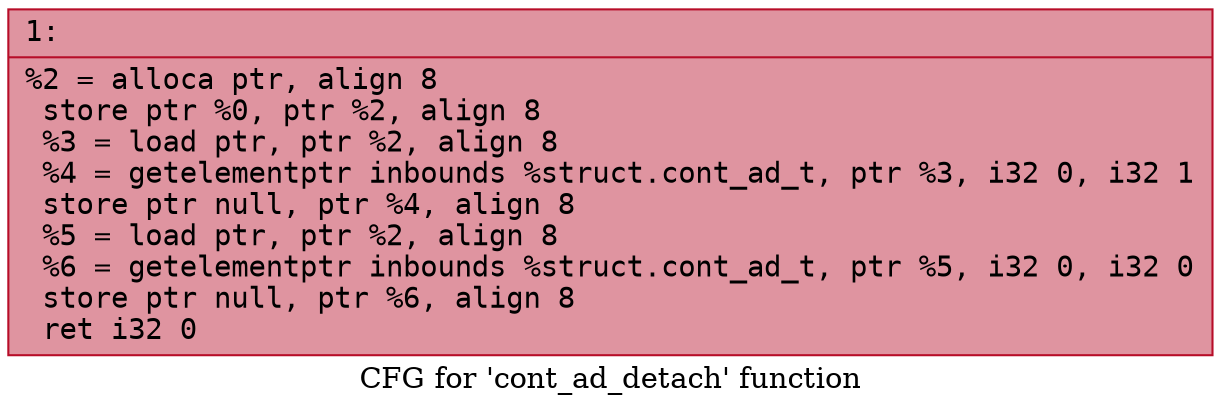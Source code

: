 digraph "CFG for 'cont_ad_detach' function" {
	label="CFG for 'cont_ad_detach' function";

	Node0x600000a64550 [shape=record,color="#b70d28ff", style=filled, fillcolor="#b70d2870" fontname="Courier",label="{1:\l|  %2 = alloca ptr, align 8\l  store ptr %0, ptr %2, align 8\l  %3 = load ptr, ptr %2, align 8\l  %4 = getelementptr inbounds %struct.cont_ad_t, ptr %3, i32 0, i32 1\l  store ptr null, ptr %4, align 8\l  %5 = load ptr, ptr %2, align 8\l  %6 = getelementptr inbounds %struct.cont_ad_t, ptr %5, i32 0, i32 0\l  store ptr null, ptr %6, align 8\l  ret i32 0\l}"];
}
